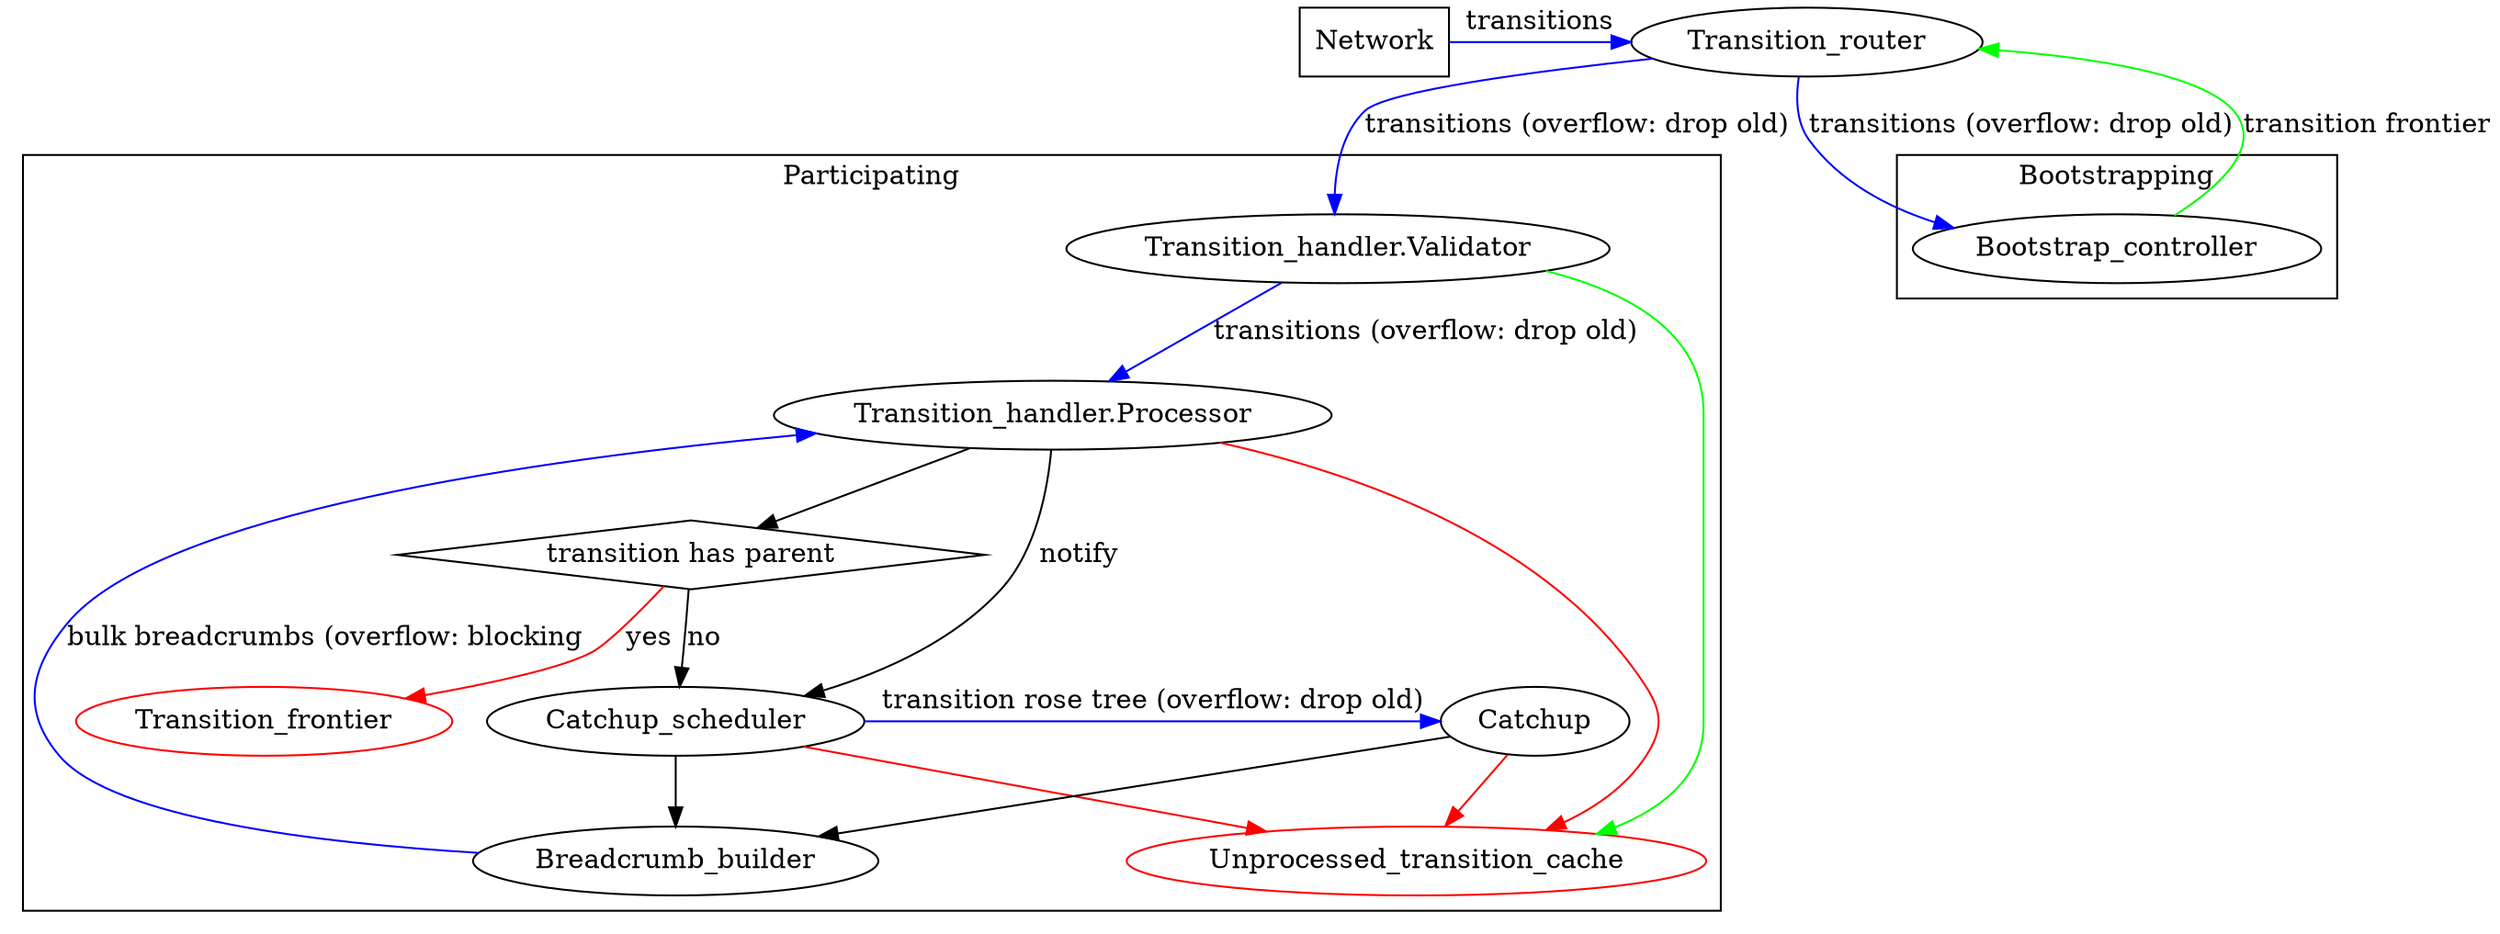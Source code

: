 digraph G {
  // rankdir=LR;
  newrank=true;

  Network [shape=box];
  {Network; Transition_router; rank=source};

  subgraph cluster_participating {
    label="Participating";
    "Transition_handler.Validator";
    "Transition_handler.Processor";
    "transition has parent" [shape=diamond];
    {Catchup_scheduler; Catchup; rank=same};
    Breadcrumb_builder;
    Unprocessed_transition_cache [color=red];
    Transition_frontier [color=red];
  }

  subgraph cluster_bootstrapping {
    label="Bootstrapping";
    Bootstrap_controller;
  }

  {"Transition_handler.Validator"; Bootstrap_controller; rank=same};

  Network -> Transition_router [label="transitions",color=blue];
  Transition_router -> {"Transition_handler.Validator", Bootstrap_controller}
    [label="transitions (overflow: drop old)",color=blue];

  Bootstrap_controller -> Transition_router [label="transition frontier",color=green];

  "Transition_handler.Validator" -> "Transition_handler.Processor"
    [label="transitions (overflow: drop old)",color=blue];
  "Transition_handler.Processor" -> "transition has parent";
  "Transition_handler.Processor" -> Catchup_scheduler [label="notify"];
  "transition has parent" -> Transition_frontier [label="yes",color=red];
  "transition has parent" -> Catchup_scheduler [label="no"];

  {Catchup_scheduler, Catchup} -> Breadcrumb_builder;
  Catchup_scheduler -> Catchup [label="transition rose tree (overflow: drop old)",color=blue];
  Breadcrumb_builder -> "Transition_handler.Processor" [label="bulk breadcrumbs (overflow: blocking",color=blue];

  // {Catchup_scheduler, Catchup} -> "Transition_handler.Processor" [label="bulk breadcrumbs (overflow: blocking)",color=blue];
  // Catchup_scheduler -> Catchup [label="transition rose tree (overflow: drop old)",color=blue];

  "Transition_handler.Validator" -> Unprocessed_transition_cache [color=green];
  "Transition_handler.Processor" -> Unprocessed_transition_cache [color=red];
  Catchup_scheduler -> Unprocessed_transition_cache [color=red];
  Catchup -> Unprocessed_transition_cache [color=red];
}
